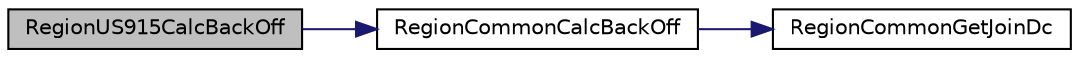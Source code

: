 digraph "RegionUS915CalcBackOff"
{
  edge [fontname="Helvetica",fontsize="10",labelfontname="Helvetica",labelfontsize="10"];
  node [fontname="Helvetica",fontsize="10",shape=record];
  rankdir="LR";
  Node12 [label="RegionUS915CalcBackOff",height=0.2,width=0.4,color="black", fillcolor="grey75", style="filled", fontcolor="black"];
  Node12 -> Node13 [color="midnightblue",fontsize="10",style="solid"];
  Node13 [label="RegionCommonCalcBackOff",height=0.2,width=0.4,color="black", fillcolor="white", style="filled",URL="$group___r_e_g_i_o_n_c_o_m_m_o_n.html#gae2b1dfba27c79f605048f2d9869dc57d",tooltip="Calculates the duty cycle for the current band. "];
  Node13 -> Node14 [color="midnightblue",fontsize="10",style="solid"];
  Node14 [label="RegionCommonGetJoinDc",height=0.2,width=0.4,color="black", fillcolor="white", style="filled",URL="$group___r_e_g_i_o_n_c_o_m_m_o_n.html#ga672466fcf1aedaaf075cdabf49bc0c28",tooltip="Calculates the join duty cycle. This is a generic function and valid for all regions. "];
}
